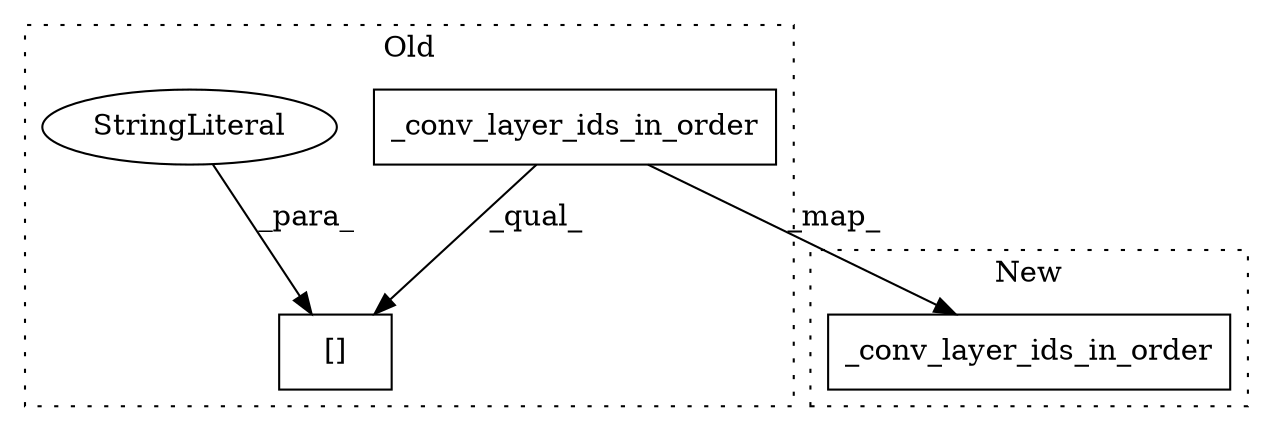 digraph G {
subgraph cluster0 {
1 [label="_conv_layer_ids_in_order" a="32" s="24161" l="26" shape="box"];
3 [label="[]" a="2" s="24156,24206" l="32,1" shape="box"];
4 [label="StringLiteral" a="45" s="24188" l="18" shape="ellipse"];
label = "Old";
style="dotted";
}
subgraph cluster1 {
2 [label="_conv_layer_ids_in_order" a="32" s="24184" l="26" shape="box"];
label = "New";
style="dotted";
}
1 -> 2 [label="_map_"];
1 -> 3 [label="_qual_"];
4 -> 3 [label="_para_"];
}